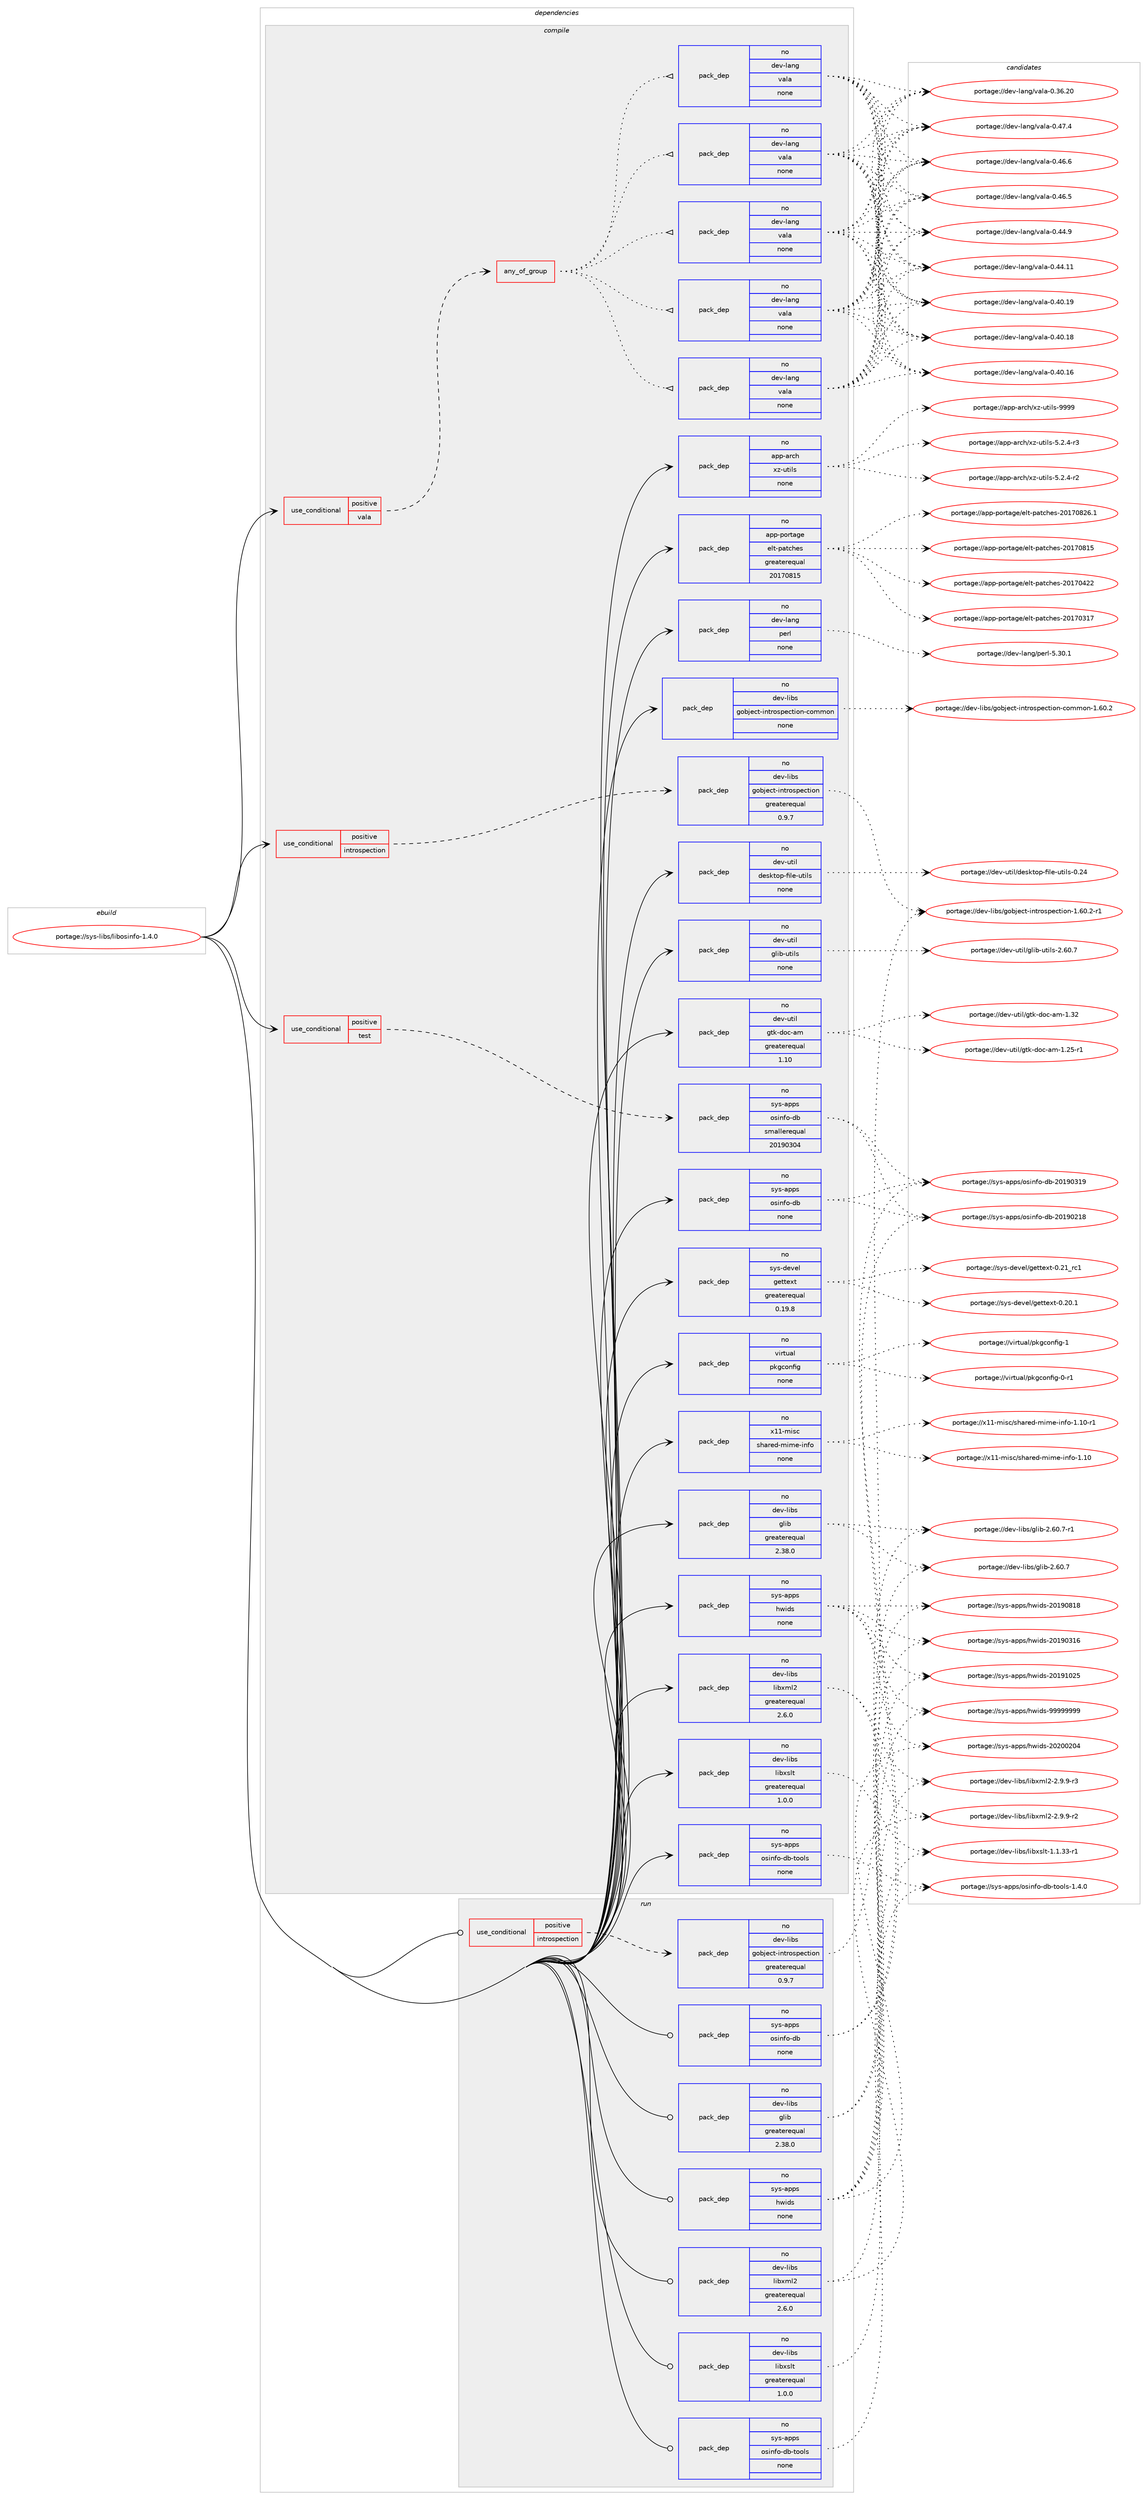 digraph prolog {

# *************
# Graph options
# *************

newrank=true;
concentrate=true;
compound=true;
graph [rankdir=LR,fontname=Helvetica,fontsize=10,ranksep=1.5];#, ranksep=2.5, nodesep=0.2];
edge  [arrowhead=vee];
node  [fontname=Helvetica,fontsize=10];

# **********
# The ebuild
# **********

subgraph cluster_leftcol {
color=gray;
rank=same;
label=<<i>ebuild</i>>;
id [label="portage://sys-libs/libosinfo-1.4.0", color=red, width=4, href="../sys-libs/libosinfo-1.4.0.svg"];
}

# ****************
# The dependencies
# ****************

subgraph cluster_midcol {
color=gray;
label=<<i>dependencies</i>>;
subgraph cluster_compile {
fillcolor="#eeeeee";
style=filled;
label=<<i>compile</i>>;
subgraph cond7613 {
dependency40753 [label=<<TABLE BORDER="0" CELLBORDER="1" CELLSPACING="0" CELLPADDING="4"><TR><TD ROWSPAN="3" CELLPADDING="10">use_conditional</TD></TR><TR><TD>positive</TD></TR><TR><TD>introspection</TD></TR></TABLE>>, shape=none, color=red];
subgraph pack32215 {
dependency40754 [label=<<TABLE BORDER="0" CELLBORDER="1" CELLSPACING="0" CELLPADDING="4" WIDTH="220"><TR><TD ROWSPAN="6" CELLPADDING="30">pack_dep</TD></TR><TR><TD WIDTH="110">no</TD></TR><TR><TD>dev-libs</TD></TR><TR><TD>gobject-introspection</TD></TR><TR><TD>greaterequal</TD></TR><TR><TD>0.9.7</TD></TR></TABLE>>, shape=none, color=blue];
}
dependency40753:e -> dependency40754:w [weight=20,style="dashed",arrowhead="vee"];
}
id:e -> dependency40753:w [weight=20,style="solid",arrowhead="vee"];
subgraph cond7614 {
dependency40755 [label=<<TABLE BORDER="0" CELLBORDER="1" CELLSPACING="0" CELLPADDING="4"><TR><TD ROWSPAN="3" CELLPADDING="10">use_conditional</TD></TR><TR><TD>positive</TD></TR><TR><TD>test</TD></TR></TABLE>>, shape=none, color=red];
subgraph pack32216 {
dependency40756 [label=<<TABLE BORDER="0" CELLBORDER="1" CELLSPACING="0" CELLPADDING="4" WIDTH="220"><TR><TD ROWSPAN="6" CELLPADDING="30">pack_dep</TD></TR><TR><TD WIDTH="110">no</TD></TR><TR><TD>sys-apps</TD></TR><TR><TD>osinfo-db</TD></TR><TR><TD>smallerequal</TD></TR><TR><TD>20190304</TD></TR></TABLE>>, shape=none, color=blue];
}
dependency40755:e -> dependency40756:w [weight=20,style="dashed",arrowhead="vee"];
}
id:e -> dependency40755:w [weight=20,style="solid",arrowhead="vee"];
subgraph cond7615 {
dependency40757 [label=<<TABLE BORDER="0" CELLBORDER="1" CELLSPACING="0" CELLPADDING="4"><TR><TD ROWSPAN="3" CELLPADDING="10">use_conditional</TD></TR><TR><TD>positive</TD></TR><TR><TD>vala</TD></TR></TABLE>>, shape=none, color=red];
subgraph any875 {
dependency40758 [label=<<TABLE BORDER="0" CELLBORDER="1" CELLSPACING="0" CELLPADDING="4"><TR><TD CELLPADDING="10">any_of_group</TD></TR></TABLE>>, shape=none, color=red];subgraph pack32217 {
dependency40759 [label=<<TABLE BORDER="0" CELLBORDER="1" CELLSPACING="0" CELLPADDING="4" WIDTH="220"><TR><TD ROWSPAN="6" CELLPADDING="30">pack_dep</TD></TR><TR><TD WIDTH="110">no</TD></TR><TR><TD>dev-lang</TD></TR><TR><TD>vala</TD></TR><TR><TD>none</TD></TR><TR><TD></TD></TR></TABLE>>, shape=none, color=blue];
}
dependency40758:e -> dependency40759:w [weight=20,style="dotted",arrowhead="oinv"];
subgraph pack32218 {
dependency40760 [label=<<TABLE BORDER="0" CELLBORDER="1" CELLSPACING="0" CELLPADDING="4" WIDTH="220"><TR><TD ROWSPAN="6" CELLPADDING="30">pack_dep</TD></TR><TR><TD WIDTH="110">no</TD></TR><TR><TD>dev-lang</TD></TR><TR><TD>vala</TD></TR><TR><TD>none</TD></TR><TR><TD></TD></TR></TABLE>>, shape=none, color=blue];
}
dependency40758:e -> dependency40760:w [weight=20,style="dotted",arrowhead="oinv"];
subgraph pack32219 {
dependency40761 [label=<<TABLE BORDER="0" CELLBORDER="1" CELLSPACING="0" CELLPADDING="4" WIDTH="220"><TR><TD ROWSPAN="6" CELLPADDING="30">pack_dep</TD></TR><TR><TD WIDTH="110">no</TD></TR><TR><TD>dev-lang</TD></TR><TR><TD>vala</TD></TR><TR><TD>none</TD></TR><TR><TD></TD></TR></TABLE>>, shape=none, color=blue];
}
dependency40758:e -> dependency40761:w [weight=20,style="dotted",arrowhead="oinv"];
subgraph pack32220 {
dependency40762 [label=<<TABLE BORDER="0" CELLBORDER="1" CELLSPACING="0" CELLPADDING="4" WIDTH="220"><TR><TD ROWSPAN="6" CELLPADDING="30">pack_dep</TD></TR><TR><TD WIDTH="110">no</TD></TR><TR><TD>dev-lang</TD></TR><TR><TD>vala</TD></TR><TR><TD>none</TD></TR><TR><TD></TD></TR></TABLE>>, shape=none, color=blue];
}
dependency40758:e -> dependency40762:w [weight=20,style="dotted",arrowhead="oinv"];
subgraph pack32221 {
dependency40763 [label=<<TABLE BORDER="0" CELLBORDER="1" CELLSPACING="0" CELLPADDING="4" WIDTH="220"><TR><TD ROWSPAN="6" CELLPADDING="30">pack_dep</TD></TR><TR><TD WIDTH="110">no</TD></TR><TR><TD>dev-lang</TD></TR><TR><TD>vala</TD></TR><TR><TD>none</TD></TR><TR><TD></TD></TR></TABLE>>, shape=none, color=blue];
}
dependency40758:e -> dependency40763:w [weight=20,style="dotted",arrowhead="oinv"];
}
dependency40757:e -> dependency40758:w [weight=20,style="dashed",arrowhead="vee"];
}
id:e -> dependency40757:w [weight=20,style="solid",arrowhead="vee"];
subgraph pack32222 {
dependency40764 [label=<<TABLE BORDER="0" CELLBORDER="1" CELLSPACING="0" CELLPADDING="4" WIDTH="220"><TR><TD ROWSPAN="6" CELLPADDING="30">pack_dep</TD></TR><TR><TD WIDTH="110">no</TD></TR><TR><TD>app-arch</TD></TR><TR><TD>xz-utils</TD></TR><TR><TD>none</TD></TR><TR><TD></TD></TR></TABLE>>, shape=none, color=blue];
}
id:e -> dependency40764:w [weight=20,style="solid",arrowhead="vee"];
subgraph pack32223 {
dependency40765 [label=<<TABLE BORDER="0" CELLBORDER="1" CELLSPACING="0" CELLPADDING="4" WIDTH="220"><TR><TD ROWSPAN="6" CELLPADDING="30">pack_dep</TD></TR><TR><TD WIDTH="110">no</TD></TR><TR><TD>app-portage</TD></TR><TR><TD>elt-patches</TD></TR><TR><TD>greaterequal</TD></TR><TR><TD>20170815</TD></TR></TABLE>>, shape=none, color=blue];
}
id:e -> dependency40765:w [weight=20,style="solid",arrowhead="vee"];
subgraph pack32224 {
dependency40766 [label=<<TABLE BORDER="0" CELLBORDER="1" CELLSPACING="0" CELLPADDING="4" WIDTH="220"><TR><TD ROWSPAN="6" CELLPADDING="30">pack_dep</TD></TR><TR><TD WIDTH="110">no</TD></TR><TR><TD>dev-lang</TD></TR><TR><TD>perl</TD></TR><TR><TD>none</TD></TR><TR><TD></TD></TR></TABLE>>, shape=none, color=blue];
}
id:e -> dependency40766:w [weight=20,style="solid",arrowhead="vee"];
subgraph pack32225 {
dependency40767 [label=<<TABLE BORDER="0" CELLBORDER="1" CELLSPACING="0" CELLPADDING="4" WIDTH="220"><TR><TD ROWSPAN="6" CELLPADDING="30">pack_dep</TD></TR><TR><TD WIDTH="110">no</TD></TR><TR><TD>dev-libs</TD></TR><TR><TD>glib</TD></TR><TR><TD>greaterequal</TD></TR><TR><TD>2.38.0</TD></TR></TABLE>>, shape=none, color=blue];
}
id:e -> dependency40767:w [weight=20,style="solid",arrowhead="vee"];
subgraph pack32226 {
dependency40768 [label=<<TABLE BORDER="0" CELLBORDER="1" CELLSPACING="0" CELLPADDING="4" WIDTH="220"><TR><TD ROWSPAN="6" CELLPADDING="30">pack_dep</TD></TR><TR><TD WIDTH="110">no</TD></TR><TR><TD>dev-libs</TD></TR><TR><TD>gobject-introspection-common</TD></TR><TR><TD>none</TD></TR><TR><TD></TD></TR></TABLE>>, shape=none, color=blue];
}
id:e -> dependency40768:w [weight=20,style="solid",arrowhead="vee"];
subgraph pack32227 {
dependency40769 [label=<<TABLE BORDER="0" CELLBORDER="1" CELLSPACING="0" CELLPADDING="4" WIDTH="220"><TR><TD ROWSPAN="6" CELLPADDING="30">pack_dep</TD></TR><TR><TD WIDTH="110">no</TD></TR><TR><TD>dev-libs</TD></TR><TR><TD>libxml2</TD></TR><TR><TD>greaterequal</TD></TR><TR><TD>2.6.0</TD></TR></TABLE>>, shape=none, color=blue];
}
id:e -> dependency40769:w [weight=20,style="solid",arrowhead="vee"];
subgraph pack32228 {
dependency40770 [label=<<TABLE BORDER="0" CELLBORDER="1" CELLSPACING="0" CELLPADDING="4" WIDTH="220"><TR><TD ROWSPAN="6" CELLPADDING="30">pack_dep</TD></TR><TR><TD WIDTH="110">no</TD></TR><TR><TD>dev-libs</TD></TR><TR><TD>libxslt</TD></TR><TR><TD>greaterequal</TD></TR><TR><TD>1.0.0</TD></TR></TABLE>>, shape=none, color=blue];
}
id:e -> dependency40770:w [weight=20,style="solid",arrowhead="vee"];
subgraph pack32229 {
dependency40771 [label=<<TABLE BORDER="0" CELLBORDER="1" CELLSPACING="0" CELLPADDING="4" WIDTH="220"><TR><TD ROWSPAN="6" CELLPADDING="30">pack_dep</TD></TR><TR><TD WIDTH="110">no</TD></TR><TR><TD>dev-util</TD></TR><TR><TD>desktop-file-utils</TD></TR><TR><TD>none</TD></TR><TR><TD></TD></TR></TABLE>>, shape=none, color=blue];
}
id:e -> dependency40771:w [weight=20,style="solid",arrowhead="vee"];
subgraph pack32230 {
dependency40772 [label=<<TABLE BORDER="0" CELLBORDER="1" CELLSPACING="0" CELLPADDING="4" WIDTH="220"><TR><TD ROWSPAN="6" CELLPADDING="30">pack_dep</TD></TR><TR><TD WIDTH="110">no</TD></TR><TR><TD>dev-util</TD></TR><TR><TD>glib-utils</TD></TR><TR><TD>none</TD></TR><TR><TD></TD></TR></TABLE>>, shape=none, color=blue];
}
id:e -> dependency40772:w [weight=20,style="solid",arrowhead="vee"];
subgraph pack32231 {
dependency40773 [label=<<TABLE BORDER="0" CELLBORDER="1" CELLSPACING="0" CELLPADDING="4" WIDTH="220"><TR><TD ROWSPAN="6" CELLPADDING="30">pack_dep</TD></TR><TR><TD WIDTH="110">no</TD></TR><TR><TD>dev-util</TD></TR><TR><TD>gtk-doc-am</TD></TR><TR><TD>greaterequal</TD></TR><TR><TD>1.10</TD></TR></TABLE>>, shape=none, color=blue];
}
id:e -> dependency40773:w [weight=20,style="solid",arrowhead="vee"];
subgraph pack32232 {
dependency40774 [label=<<TABLE BORDER="0" CELLBORDER="1" CELLSPACING="0" CELLPADDING="4" WIDTH="220"><TR><TD ROWSPAN="6" CELLPADDING="30">pack_dep</TD></TR><TR><TD WIDTH="110">no</TD></TR><TR><TD>sys-apps</TD></TR><TR><TD>hwids</TD></TR><TR><TD>none</TD></TR><TR><TD></TD></TR></TABLE>>, shape=none, color=blue];
}
id:e -> dependency40774:w [weight=20,style="solid",arrowhead="vee"];
subgraph pack32233 {
dependency40775 [label=<<TABLE BORDER="0" CELLBORDER="1" CELLSPACING="0" CELLPADDING="4" WIDTH="220"><TR><TD ROWSPAN="6" CELLPADDING="30">pack_dep</TD></TR><TR><TD WIDTH="110">no</TD></TR><TR><TD>sys-apps</TD></TR><TR><TD>osinfo-db</TD></TR><TR><TD>none</TD></TR><TR><TD></TD></TR></TABLE>>, shape=none, color=blue];
}
id:e -> dependency40775:w [weight=20,style="solid",arrowhead="vee"];
subgraph pack32234 {
dependency40776 [label=<<TABLE BORDER="0" CELLBORDER="1" CELLSPACING="0" CELLPADDING="4" WIDTH="220"><TR><TD ROWSPAN="6" CELLPADDING="30">pack_dep</TD></TR><TR><TD WIDTH="110">no</TD></TR><TR><TD>sys-apps</TD></TR><TR><TD>osinfo-db-tools</TD></TR><TR><TD>none</TD></TR><TR><TD></TD></TR></TABLE>>, shape=none, color=blue];
}
id:e -> dependency40776:w [weight=20,style="solid",arrowhead="vee"];
subgraph pack32235 {
dependency40777 [label=<<TABLE BORDER="0" CELLBORDER="1" CELLSPACING="0" CELLPADDING="4" WIDTH="220"><TR><TD ROWSPAN="6" CELLPADDING="30">pack_dep</TD></TR><TR><TD WIDTH="110">no</TD></TR><TR><TD>sys-devel</TD></TR><TR><TD>gettext</TD></TR><TR><TD>greaterequal</TD></TR><TR><TD>0.19.8</TD></TR></TABLE>>, shape=none, color=blue];
}
id:e -> dependency40777:w [weight=20,style="solid",arrowhead="vee"];
subgraph pack32236 {
dependency40778 [label=<<TABLE BORDER="0" CELLBORDER="1" CELLSPACING="0" CELLPADDING="4" WIDTH="220"><TR><TD ROWSPAN="6" CELLPADDING="30">pack_dep</TD></TR><TR><TD WIDTH="110">no</TD></TR><TR><TD>virtual</TD></TR><TR><TD>pkgconfig</TD></TR><TR><TD>none</TD></TR><TR><TD></TD></TR></TABLE>>, shape=none, color=blue];
}
id:e -> dependency40778:w [weight=20,style="solid",arrowhead="vee"];
subgraph pack32237 {
dependency40779 [label=<<TABLE BORDER="0" CELLBORDER="1" CELLSPACING="0" CELLPADDING="4" WIDTH="220"><TR><TD ROWSPAN="6" CELLPADDING="30">pack_dep</TD></TR><TR><TD WIDTH="110">no</TD></TR><TR><TD>x11-misc</TD></TR><TR><TD>shared-mime-info</TD></TR><TR><TD>none</TD></TR><TR><TD></TD></TR></TABLE>>, shape=none, color=blue];
}
id:e -> dependency40779:w [weight=20,style="solid",arrowhead="vee"];
}
subgraph cluster_compileandrun {
fillcolor="#eeeeee";
style=filled;
label=<<i>compile and run</i>>;
}
subgraph cluster_run {
fillcolor="#eeeeee";
style=filled;
label=<<i>run</i>>;
subgraph cond7616 {
dependency40780 [label=<<TABLE BORDER="0" CELLBORDER="1" CELLSPACING="0" CELLPADDING="4"><TR><TD ROWSPAN="3" CELLPADDING="10">use_conditional</TD></TR><TR><TD>positive</TD></TR><TR><TD>introspection</TD></TR></TABLE>>, shape=none, color=red];
subgraph pack32238 {
dependency40781 [label=<<TABLE BORDER="0" CELLBORDER="1" CELLSPACING="0" CELLPADDING="4" WIDTH="220"><TR><TD ROWSPAN="6" CELLPADDING="30">pack_dep</TD></TR><TR><TD WIDTH="110">no</TD></TR><TR><TD>dev-libs</TD></TR><TR><TD>gobject-introspection</TD></TR><TR><TD>greaterequal</TD></TR><TR><TD>0.9.7</TD></TR></TABLE>>, shape=none, color=blue];
}
dependency40780:e -> dependency40781:w [weight=20,style="dashed",arrowhead="vee"];
}
id:e -> dependency40780:w [weight=20,style="solid",arrowhead="odot"];
subgraph pack32239 {
dependency40782 [label=<<TABLE BORDER="0" CELLBORDER="1" CELLSPACING="0" CELLPADDING="4" WIDTH="220"><TR><TD ROWSPAN="6" CELLPADDING="30">pack_dep</TD></TR><TR><TD WIDTH="110">no</TD></TR><TR><TD>dev-libs</TD></TR><TR><TD>glib</TD></TR><TR><TD>greaterequal</TD></TR><TR><TD>2.38.0</TD></TR></TABLE>>, shape=none, color=blue];
}
id:e -> dependency40782:w [weight=20,style="solid",arrowhead="odot"];
subgraph pack32240 {
dependency40783 [label=<<TABLE BORDER="0" CELLBORDER="1" CELLSPACING="0" CELLPADDING="4" WIDTH="220"><TR><TD ROWSPAN="6" CELLPADDING="30">pack_dep</TD></TR><TR><TD WIDTH="110">no</TD></TR><TR><TD>dev-libs</TD></TR><TR><TD>libxml2</TD></TR><TR><TD>greaterequal</TD></TR><TR><TD>2.6.0</TD></TR></TABLE>>, shape=none, color=blue];
}
id:e -> dependency40783:w [weight=20,style="solid",arrowhead="odot"];
subgraph pack32241 {
dependency40784 [label=<<TABLE BORDER="0" CELLBORDER="1" CELLSPACING="0" CELLPADDING="4" WIDTH="220"><TR><TD ROWSPAN="6" CELLPADDING="30">pack_dep</TD></TR><TR><TD WIDTH="110">no</TD></TR><TR><TD>dev-libs</TD></TR><TR><TD>libxslt</TD></TR><TR><TD>greaterequal</TD></TR><TR><TD>1.0.0</TD></TR></TABLE>>, shape=none, color=blue];
}
id:e -> dependency40784:w [weight=20,style="solid",arrowhead="odot"];
subgraph pack32242 {
dependency40785 [label=<<TABLE BORDER="0" CELLBORDER="1" CELLSPACING="0" CELLPADDING="4" WIDTH="220"><TR><TD ROWSPAN="6" CELLPADDING="30">pack_dep</TD></TR><TR><TD WIDTH="110">no</TD></TR><TR><TD>sys-apps</TD></TR><TR><TD>hwids</TD></TR><TR><TD>none</TD></TR><TR><TD></TD></TR></TABLE>>, shape=none, color=blue];
}
id:e -> dependency40785:w [weight=20,style="solid",arrowhead="odot"];
subgraph pack32243 {
dependency40786 [label=<<TABLE BORDER="0" CELLBORDER="1" CELLSPACING="0" CELLPADDING="4" WIDTH="220"><TR><TD ROWSPAN="6" CELLPADDING="30">pack_dep</TD></TR><TR><TD WIDTH="110">no</TD></TR><TR><TD>sys-apps</TD></TR><TR><TD>osinfo-db</TD></TR><TR><TD>none</TD></TR><TR><TD></TD></TR></TABLE>>, shape=none, color=blue];
}
id:e -> dependency40786:w [weight=20,style="solid",arrowhead="odot"];
subgraph pack32244 {
dependency40787 [label=<<TABLE BORDER="0" CELLBORDER="1" CELLSPACING="0" CELLPADDING="4" WIDTH="220"><TR><TD ROWSPAN="6" CELLPADDING="30">pack_dep</TD></TR><TR><TD WIDTH="110">no</TD></TR><TR><TD>sys-apps</TD></TR><TR><TD>osinfo-db-tools</TD></TR><TR><TD>none</TD></TR><TR><TD></TD></TR></TABLE>>, shape=none, color=blue];
}
id:e -> dependency40787:w [weight=20,style="solid",arrowhead="odot"];
}
}

# **************
# The candidates
# **************

subgraph cluster_choices {
rank=same;
color=gray;
label=<<i>candidates</i>>;

subgraph choice32215 {
color=black;
nodesep=1;
choice10010111845108105981154710311198106101991164510511011611411111511210199116105111110454946544846504511449 [label="portage://dev-libs/gobject-introspection-1.60.2-r1", color=red, width=4,href="../dev-libs/gobject-introspection-1.60.2-r1.svg"];
dependency40754:e -> choice10010111845108105981154710311198106101991164510511011611411111511210199116105111110454946544846504511449:w [style=dotted,weight="100"];
}
subgraph choice32216 {
color=black;
nodesep=1;
choice1151211154597112112115471111151051101021114510098455048495748514957 [label="portage://sys-apps/osinfo-db-20190319", color=red, width=4,href="../sys-apps/osinfo-db-20190319.svg"];
choice1151211154597112112115471111151051101021114510098455048495748504956 [label="portage://sys-apps/osinfo-db-20190218", color=red, width=4,href="../sys-apps/osinfo-db-20190218.svg"];
dependency40756:e -> choice1151211154597112112115471111151051101021114510098455048495748514957:w [style=dotted,weight="100"];
dependency40756:e -> choice1151211154597112112115471111151051101021114510098455048495748504956:w [style=dotted,weight="100"];
}
subgraph choice32217 {
color=black;
nodesep=1;
choice100101118451089711010347118971089745484652554652 [label="portage://dev-lang/vala-0.47.4", color=red, width=4,href="../dev-lang/vala-0.47.4.svg"];
choice100101118451089711010347118971089745484652544654 [label="portage://dev-lang/vala-0.46.6", color=red, width=4,href="../dev-lang/vala-0.46.6.svg"];
choice100101118451089711010347118971089745484652544653 [label="portage://dev-lang/vala-0.46.5", color=red, width=4,href="../dev-lang/vala-0.46.5.svg"];
choice100101118451089711010347118971089745484652524657 [label="portage://dev-lang/vala-0.44.9", color=red, width=4,href="../dev-lang/vala-0.44.9.svg"];
choice10010111845108971101034711897108974548465252464949 [label="portage://dev-lang/vala-0.44.11", color=red, width=4,href="../dev-lang/vala-0.44.11.svg"];
choice10010111845108971101034711897108974548465248464957 [label="portage://dev-lang/vala-0.40.19", color=red, width=4,href="../dev-lang/vala-0.40.19.svg"];
choice10010111845108971101034711897108974548465248464956 [label="portage://dev-lang/vala-0.40.18", color=red, width=4,href="../dev-lang/vala-0.40.18.svg"];
choice10010111845108971101034711897108974548465248464954 [label="portage://dev-lang/vala-0.40.16", color=red, width=4,href="../dev-lang/vala-0.40.16.svg"];
choice10010111845108971101034711897108974548465154465048 [label="portage://dev-lang/vala-0.36.20", color=red, width=4,href="../dev-lang/vala-0.36.20.svg"];
dependency40759:e -> choice100101118451089711010347118971089745484652554652:w [style=dotted,weight="100"];
dependency40759:e -> choice100101118451089711010347118971089745484652544654:w [style=dotted,weight="100"];
dependency40759:e -> choice100101118451089711010347118971089745484652544653:w [style=dotted,weight="100"];
dependency40759:e -> choice100101118451089711010347118971089745484652524657:w [style=dotted,weight="100"];
dependency40759:e -> choice10010111845108971101034711897108974548465252464949:w [style=dotted,weight="100"];
dependency40759:e -> choice10010111845108971101034711897108974548465248464957:w [style=dotted,weight="100"];
dependency40759:e -> choice10010111845108971101034711897108974548465248464956:w [style=dotted,weight="100"];
dependency40759:e -> choice10010111845108971101034711897108974548465248464954:w [style=dotted,weight="100"];
dependency40759:e -> choice10010111845108971101034711897108974548465154465048:w [style=dotted,weight="100"];
}
subgraph choice32218 {
color=black;
nodesep=1;
choice100101118451089711010347118971089745484652554652 [label="portage://dev-lang/vala-0.47.4", color=red, width=4,href="../dev-lang/vala-0.47.4.svg"];
choice100101118451089711010347118971089745484652544654 [label="portage://dev-lang/vala-0.46.6", color=red, width=4,href="../dev-lang/vala-0.46.6.svg"];
choice100101118451089711010347118971089745484652544653 [label="portage://dev-lang/vala-0.46.5", color=red, width=4,href="../dev-lang/vala-0.46.5.svg"];
choice100101118451089711010347118971089745484652524657 [label="portage://dev-lang/vala-0.44.9", color=red, width=4,href="../dev-lang/vala-0.44.9.svg"];
choice10010111845108971101034711897108974548465252464949 [label="portage://dev-lang/vala-0.44.11", color=red, width=4,href="../dev-lang/vala-0.44.11.svg"];
choice10010111845108971101034711897108974548465248464957 [label="portage://dev-lang/vala-0.40.19", color=red, width=4,href="../dev-lang/vala-0.40.19.svg"];
choice10010111845108971101034711897108974548465248464956 [label="portage://dev-lang/vala-0.40.18", color=red, width=4,href="../dev-lang/vala-0.40.18.svg"];
choice10010111845108971101034711897108974548465248464954 [label="portage://dev-lang/vala-0.40.16", color=red, width=4,href="../dev-lang/vala-0.40.16.svg"];
choice10010111845108971101034711897108974548465154465048 [label="portage://dev-lang/vala-0.36.20", color=red, width=4,href="../dev-lang/vala-0.36.20.svg"];
dependency40760:e -> choice100101118451089711010347118971089745484652554652:w [style=dotted,weight="100"];
dependency40760:e -> choice100101118451089711010347118971089745484652544654:w [style=dotted,weight="100"];
dependency40760:e -> choice100101118451089711010347118971089745484652544653:w [style=dotted,weight="100"];
dependency40760:e -> choice100101118451089711010347118971089745484652524657:w [style=dotted,weight="100"];
dependency40760:e -> choice10010111845108971101034711897108974548465252464949:w [style=dotted,weight="100"];
dependency40760:e -> choice10010111845108971101034711897108974548465248464957:w [style=dotted,weight="100"];
dependency40760:e -> choice10010111845108971101034711897108974548465248464956:w [style=dotted,weight="100"];
dependency40760:e -> choice10010111845108971101034711897108974548465248464954:w [style=dotted,weight="100"];
dependency40760:e -> choice10010111845108971101034711897108974548465154465048:w [style=dotted,weight="100"];
}
subgraph choice32219 {
color=black;
nodesep=1;
choice100101118451089711010347118971089745484652554652 [label="portage://dev-lang/vala-0.47.4", color=red, width=4,href="../dev-lang/vala-0.47.4.svg"];
choice100101118451089711010347118971089745484652544654 [label="portage://dev-lang/vala-0.46.6", color=red, width=4,href="../dev-lang/vala-0.46.6.svg"];
choice100101118451089711010347118971089745484652544653 [label="portage://dev-lang/vala-0.46.5", color=red, width=4,href="../dev-lang/vala-0.46.5.svg"];
choice100101118451089711010347118971089745484652524657 [label="portage://dev-lang/vala-0.44.9", color=red, width=4,href="../dev-lang/vala-0.44.9.svg"];
choice10010111845108971101034711897108974548465252464949 [label="portage://dev-lang/vala-0.44.11", color=red, width=4,href="../dev-lang/vala-0.44.11.svg"];
choice10010111845108971101034711897108974548465248464957 [label="portage://dev-lang/vala-0.40.19", color=red, width=4,href="../dev-lang/vala-0.40.19.svg"];
choice10010111845108971101034711897108974548465248464956 [label="portage://dev-lang/vala-0.40.18", color=red, width=4,href="../dev-lang/vala-0.40.18.svg"];
choice10010111845108971101034711897108974548465248464954 [label="portage://dev-lang/vala-0.40.16", color=red, width=4,href="../dev-lang/vala-0.40.16.svg"];
choice10010111845108971101034711897108974548465154465048 [label="portage://dev-lang/vala-0.36.20", color=red, width=4,href="../dev-lang/vala-0.36.20.svg"];
dependency40761:e -> choice100101118451089711010347118971089745484652554652:w [style=dotted,weight="100"];
dependency40761:e -> choice100101118451089711010347118971089745484652544654:w [style=dotted,weight="100"];
dependency40761:e -> choice100101118451089711010347118971089745484652544653:w [style=dotted,weight="100"];
dependency40761:e -> choice100101118451089711010347118971089745484652524657:w [style=dotted,weight="100"];
dependency40761:e -> choice10010111845108971101034711897108974548465252464949:w [style=dotted,weight="100"];
dependency40761:e -> choice10010111845108971101034711897108974548465248464957:w [style=dotted,weight="100"];
dependency40761:e -> choice10010111845108971101034711897108974548465248464956:w [style=dotted,weight="100"];
dependency40761:e -> choice10010111845108971101034711897108974548465248464954:w [style=dotted,weight="100"];
dependency40761:e -> choice10010111845108971101034711897108974548465154465048:w [style=dotted,weight="100"];
}
subgraph choice32220 {
color=black;
nodesep=1;
choice100101118451089711010347118971089745484652554652 [label="portage://dev-lang/vala-0.47.4", color=red, width=4,href="../dev-lang/vala-0.47.4.svg"];
choice100101118451089711010347118971089745484652544654 [label="portage://dev-lang/vala-0.46.6", color=red, width=4,href="../dev-lang/vala-0.46.6.svg"];
choice100101118451089711010347118971089745484652544653 [label="portage://dev-lang/vala-0.46.5", color=red, width=4,href="../dev-lang/vala-0.46.5.svg"];
choice100101118451089711010347118971089745484652524657 [label="portage://dev-lang/vala-0.44.9", color=red, width=4,href="../dev-lang/vala-0.44.9.svg"];
choice10010111845108971101034711897108974548465252464949 [label="portage://dev-lang/vala-0.44.11", color=red, width=4,href="../dev-lang/vala-0.44.11.svg"];
choice10010111845108971101034711897108974548465248464957 [label="portage://dev-lang/vala-0.40.19", color=red, width=4,href="../dev-lang/vala-0.40.19.svg"];
choice10010111845108971101034711897108974548465248464956 [label="portage://dev-lang/vala-0.40.18", color=red, width=4,href="../dev-lang/vala-0.40.18.svg"];
choice10010111845108971101034711897108974548465248464954 [label="portage://dev-lang/vala-0.40.16", color=red, width=4,href="../dev-lang/vala-0.40.16.svg"];
choice10010111845108971101034711897108974548465154465048 [label="portage://dev-lang/vala-0.36.20", color=red, width=4,href="../dev-lang/vala-0.36.20.svg"];
dependency40762:e -> choice100101118451089711010347118971089745484652554652:w [style=dotted,weight="100"];
dependency40762:e -> choice100101118451089711010347118971089745484652544654:w [style=dotted,weight="100"];
dependency40762:e -> choice100101118451089711010347118971089745484652544653:w [style=dotted,weight="100"];
dependency40762:e -> choice100101118451089711010347118971089745484652524657:w [style=dotted,weight="100"];
dependency40762:e -> choice10010111845108971101034711897108974548465252464949:w [style=dotted,weight="100"];
dependency40762:e -> choice10010111845108971101034711897108974548465248464957:w [style=dotted,weight="100"];
dependency40762:e -> choice10010111845108971101034711897108974548465248464956:w [style=dotted,weight="100"];
dependency40762:e -> choice10010111845108971101034711897108974548465248464954:w [style=dotted,weight="100"];
dependency40762:e -> choice10010111845108971101034711897108974548465154465048:w [style=dotted,weight="100"];
}
subgraph choice32221 {
color=black;
nodesep=1;
choice100101118451089711010347118971089745484652554652 [label="portage://dev-lang/vala-0.47.4", color=red, width=4,href="../dev-lang/vala-0.47.4.svg"];
choice100101118451089711010347118971089745484652544654 [label="portage://dev-lang/vala-0.46.6", color=red, width=4,href="../dev-lang/vala-0.46.6.svg"];
choice100101118451089711010347118971089745484652544653 [label="portage://dev-lang/vala-0.46.5", color=red, width=4,href="../dev-lang/vala-0.46.5.svg"];
choice100101118451089711010347118971089745484652524657 [label="portage://dev-lang/vala-0.44.9", color=red, width=4,href="../dev-lang/vala-0.44.9.svg"];
choice10010111845108971101034711897108974548465252464949 [label="portage://dev-lang/vala-0.44.11", color=red, width=4,href="../dev-lang/vala-0.44.11.svg"];
choice10010111845108971101034711897108974548465248464957 [label="portage://dev-lang/vala-0.40.19", color=red, width=4,href="../dev-lang/vala-0.40.19.svg"];
choice10010111845108971101034711897108974548465248464956 [label="portage://dev-lang/vala-0.40.18", color=red, width=4,href="../dev-lang/vala-0.40.18.svg"];
choice10010111845108971101034711897108974548465248464954 [label="portage://dev-lang/vala-0.40.16", color=red, width=4,href="../dev-lang/vala-0.40.16.svg"];
choice10010111845108971101034711897108974548465154465048 [label="portage://dev-lang/vala-0.36.20", color=red, width=4,href="../dev-lang/vala-0.36.20.svg"];
dependency40763:e -> choice100101118451089711010347118971089745484652554652:w [style=dotted,weight="100"];
dependency40763:e -> choice100101118451089711010347118971089745484652544654:w [style=dotted,weight="100"];
dependency40763:e -> choice100101118451089711010347118971089745484652544653:w [style=dotted,weight="100"];
dependency40763:e -> choice100101118451089711010347118971089745484652524657:w [style=dotted,weight="100"];
dependency40763:e -> choice10010111845108971101034711897108974548465252464949:w [style=dotted,weight="100"];
dependency40763:e -> choice10010111845108971101034711897108974548465248464957:w [style=dotted,weight="100"];
dependency40763:e -> choice10010111845108971101034711897108974548465248464956:w [style=dotted,weight="100"];
dependency40763:e -> choice10010111845108971101034711897108974548465248464954:w [style=dotted,weight="100"];
dependency40763:e -> choice10010111845108971101034711897108974548465154465048:w [style=dotted,weight="100"];
}
subgraph choice32222 {
color=black;
nodesep=1;
choice9711211245971149910447120122451171161051081154557575757 [label="portage://app-arch/xz-utils-9999", color=red, width=4,href="../app-arch/xz-utils-9999.svg"];
choice9711211245971149910447120122451171161051081154553465046524511451 [label="portage://app-arch/xz-utils-5.2.4-r3", color=red, width=4,href="../app-arch/xz-utils-5.2.4-r3.svg"];
choice9711211245971149910447120122451171161051081154553465046524511450 [label="portage://app-arch/xz-utils-5.2.4-r2", color=red, width=4,href="../app-arch/xz-utils-5.2.4-r2.svg"];
dependency40764:e -> choice9711211245971149910447120122451171161051081154557575757:w [style=dotted,weight="100"];
dependency40764:e -> choice9711211245971149910447120122451171161051081154553465046524511451:w [style=dotted,weight="100"];
dependency40764:e -> choice9711211245971149910447120122451171161051081154553465046524511450:w [style=dotted,weight="100"];
}
subgraph choice32223 {
color=black;
nodesep=1;
choice971121124511211111411697103101471011081164511297116991041011154550484955485650544649 [label="portage://app-portage/elt-patches-20170826.1", color=red, width=4,href="../app-portage/elt-patches-20170826.1.svg"];
choice97112112451121111141169710310147101108116451129711699104101115455048495548564953 [label="portage://app-portage/elt-patches-20170815", color=red, width=4,href="../app-portage/elt-patches-20170815.svg"];
choice97112112451121111141169710310147101108116451129711699104101115455048495548525050 [label="portage://app-portage/elt-patches-20170422", color=red, width=4,href="../app-portage/elt-patches-20170422.svg"];
choice97112112451121111141169710310147101108116451129711699104101115455048495548514955 [label="portage://app-portage/elt-patches-20170317", color=red, width=4,href="../app-portage/elt-patches-20170317.svg"];
dependency40765:e -> choice971121124511211111411697103101471011081164511297116991041011154550484955485650544649:w [style=dotted,weight="100"];
dependency40765:e -> choice97112112451121111141169710310147101108116451129711699104101115455048495548564953:w [style=dotted,weight="100"];
dependency40765:e -> choice97112112451121111141169710310147101108116451129711699104101115455048495548525050:w [style=dotted,weight="100"];
dependency40765:e -> choice97112112451121111141169710310147101108116451129711699104101115455048495548514955:w [style=dotted,weight="100"];
}
subgraph choice32224 {
color=black;
nodesep=1;
choice10010111845108971101034711210111410845534651484649 [label="portage://dev-lang/perl-5.30.1", color=red, width=4,href="../dev-lang/perl-5.30.1.svg"];
dependency40766:e -> choice10010111845108971101034711210111410845534651484649:w [style=dotted,weight="100"];
}
subgraph choice32225 {
color=black;
nodesep=1;
choice10010111845108105981154710310810598455046544846554511449 [label="portage://dev-libs/glib-2.60.7-r1", color=red, width=4,href="../dev-libs/glib-2.60.7-r1.svg"];
choice1001011184510810598115471031081059845504654484655 [label="portage://dev-libs/glib-2.60.7", color=red, width=4,href="../dev-libs/glib-2.60.7.svg"];
dependency40767:e -> choice10010111845108105981154710310810598455046544846554511449:w [style=dotted,weight="100"];
dependency40767:e -> choice1001011184510810598115471031081059845504654484655:w [style=dotted,weight="100"];
}
subgraph choice32226 {
color=black;
nodesep=1;
choice10010111845108105981154710311198106101991164510511011611411111511210199116105111110459911110910911111045494654484650 [label="portage://dev-libs/gobject-introspection-common-1.60.2", color=red, width=4,href="../dev-libs/gobject-introspection-common-1.60.2.svg"];
dependency40768:e -> choice10010111845108105981154710311198106101991164510511011611411111511210199116105111110459911110910911111045494654484650:w [style=dotted,weight="100"];
}
subgraph choice32227 {
color=black;
nodesep=1;
choice10010111845108105981154710810598120109108504550465746574511451 [label="portage://dev-libs/libxml2-2.9.9-r3", color=red, width=4,href="../dev-libs/libxml2-2.9.9-r3.svg"];
choice10010111845108105981154710810598120109108504550465746574511450 [label="portage://dev-libs/libxml2-2.9.9-r2", color=red, width=4,href="../dev-libs/libxml2-2.9.9-r2.svg"];
dependency40769:e -> choice10010111845108105981154710810598120109108504550465746574511451:w [style=dotted,weight="100"];
dependency40769:e -> choice10010111845108105981154710810598120109108504550465746574511450:w [style=dotted,weight="100"];
}
subgraph choice32228 {
color=black;
nodesep=1;
choice10010111845108105981154710810598120115108116454946494651514511449 [label="portage://dev-libs/libxslt-1.1.33-r1", color=red, width=4,href="../dev-libs/libxslt-1.1.33-r1.svg"];
dependency40770:e -> choice10010111845108105981154710810598120115108116454946494651514511449:w [style=dotted,weight="100"];
}
subgraph choice32229 {
color=black;
nodesep=1;
choice100101118451171161051084710010111510711611111245102105108101451171161051081154548465052 [label="portage://dev-util/desktop-file-utils-0.24", color=red, width=4,href="../dev-util/desktop-file-utils-0.24.svg"];
dependency40771:e -> choice100101118451171161051084710010111510711611111245102105108101451171161051081154548465052:w [style=dotted,weight="100"];
}
subgraph choice32230 {
color=black;
nodesep=1;
choice1001011184511711610510847103108105984511711610510811545504654484655 [label="portage://dev-util/glib-utils-2.60.7", color=red, width=4,href="../dev-util/glib-utils-2.60.7.svg"];
dependency40772:e -> choice1001011184511711610510847103108105984511711610510811545504654484655:w [style=dotted,weight="100"];
}
subgraph choice32231 {
color=black;
nodesep=1;
choice1001011184511711610510847103116107451001119945971094549465150 [label="portage://dev-util/gtk-doc-am-1.32", color=red, width=4,href="../dev-util/gtk-doc-am-1.32.svg"];
choice10010111845117116105108471031161074510011199459710945494650534511449 [label="portage://dev-util/gtk-doc-am-1.25-r1", color=red, width=4,href="../dev-util/gtk-doc-am-1.25-r1.svg"];
dependency40773:e -> choice1001011184511711610510847103116107451001119945971094549465150:w [style=dotted,weight="100"];
dependency40773:e -> choice10010111845117116105108471031161074510011199459710945494650534511449:w [style=dotted,weight="100"];
}
subgraph choice32232 {
color=black;
nodesep=1;
choice115121115459711211211547104119105100115455757575757575757 [label="portage://sys-apps/hwids-99999999", color=red, width=4,href="../sys-apps/hwids-99999999.svg"];
choice115121115459711211211547104119105100115455048504848504852 [label="portage://sys-apps/hwids-20200204", color=red, width=4,href="../sys-apps/hwids-20200204.svg"];
choice115121115459711211211547104119105100115455048495749485053 [label="portage://sys-apps/hwids-20191025", color=red, width=4,href="../sys-apps/hwids-20191025.svg"];
choice115121115459711211211547104119105100115455048495748564956 [label="portage://sys-apps/hwids-20190818", color=red, width=4,href="../sys-apps/hwids-20190818.svg"];
choice115121115459711211211547104119105100115455048495748514954 [label="portage://sys-apps/hwids-20190316", color=red, width=4,href="../sys-apps/hwids-20190316.svg"];
dependency40774:e -> choice115121115459711211211547104119105100115455757575757575757:w [style=dotted,weight="100"];
dependency40774:e -> choice115121115459711211211547104119105100115455048504848504852:w [style=dotted,weight="100"];
dependency40774:e -> choice115121115459711211211547104119105100115455048495749485053:w [style=dotted,weight="100"];
dependency40774:e -> choice115121115459711211211547104119105100115455048495748564956:w [style=dotted,weight="100"];
dependency40774:e -> choice115121115459711211211547104119105100115455048495748514954:w [style=dotted,weight="100"];
}
subgraph choice32233 {
color=black;
nodesep=1;
choice1151211154597112112115471111151051101021114510098455048495748514957 [label="portage://sys-apps/osinfo-db-20190319", color=red, width=4,href="../sys-apps/osinfo-db-20190319.svg"];
choice1151211154597112112115471111151051101021114510098455048495748504956 [label="portage://sys-apps/osinfo-db-20190218", color=red, width=4,href="../sys-apps/osinfo-db-20190218.svg"];
dependency40775:e -> choice1151211154597112112115471111151051101021114510098455048495748514957:w [style=dotted,weight="100"];
dependency40775:e -> choice1151211154597112112115471111151051101021114510098455048495748504956:w [style=dotted,weight="100"];
}
subgraph choice32234 {
color=black;
nodesep=1;
choice115121115459711211211547111115105110102111451009845116111111108115454946524648 [label="portage://sys-apps/osinfo-db-tools-1.4.0", color=red, width=4,href="../sys-apps/osinfo-db-tools-1.4.0.svg"];
dependency40776:e -> choice115121115459711211211547111115105110102111451009845116111111108115454946524648:w [style=dotted,weight="100"];
}
subgraph choice32235 {
color=black;
nodesep=1;
choice11512111545100101118101108471031011161161011201164548465049951149949 [label="portage://sys-devel/gettext-0.21_rc1", color=red, width=4,href="../sys-devel/gettext-0.21_rc1.svg"];
choice115121115451001011181011084710310111611610112011645484650484649 [label="portage://sys-devel/gettext-0.20.1", color=red, width=4,href="../sys-devel/gettext-0.20.1.svg"];
dependency40777:e -> choice11512111545100101118101108471031011161161011201164548465049951149949:w [style=dotted,weight="100"];
dependency40777:e -> choice115121115451001011181011084710310111611610112011645484650484649:w [style=dotted,weight="100"];
}
subgraph choice32236 {
color=black;
nodesep=1;
choice1181051141161179710847112107103991111101021051034549 [label="portage://virtual/pkgconfig-1", color=red, width=4,href="../virtual/pkgconfig-1.svg"];
choice11810511411611797108471121071039911111010210510345484511449 [label="portage://virtual/pkgconfig-0-r1", color=red, width=4,href="../virtual/pkgconfig-0-r1.svg"];
dependency40778:e -> choice1181051141161179710847112107103991111101021051034549:w [style=dotted,weight="100"];
dependency40778:e -> choice11810511411611797108471121071039911111010210510345484511449:w [style=dotted,weight="100"];
}
subgraph choice32237 {
color=black;
nodesep=1;
choice120494945109105115994711510497114101100451091051091014510511010211145494649484511449 [label="portage://x11-misc/shared-mime-info-1.10-r1", color=red, width=4,href="../x11-misc/shared-mime-info-1.10-r1.svg"];
choice12049494510910511599471151049711410110045109105109101451051101021114549464948 [label="portage://x11-misc/shared-mime-info-1.10", color=red, width=4,href="../x11-misc/shared-mime-info-1.10.svg"];
dependency40779:e -> choice120494945109105115994711510497114101100451091051091014510511010211145494649484511449:w [style=dotted,weight="100"];
dependency40779:e -> choice12049494510910511599471151049711410110045109105109101451051101021114549464948:w [style=dotted,weight="100"];
}
subgraph choice32238 {
color=black;
nodesep=1;
choice10010111845108105981154710311198106101991164510511011611411111511210199116105111110454946544846504511449 [label="portage://dev-libs/gobject-introspection-1.60.2-r1", color=red, width=4,href="../dev-libs/gobject-introspection-1.60.2-r1.svg"];
dependency40781:e -> choice10010111845108105981154710311198106101991164510511011611411111511210199116105111110454946544846504511449:w [style=dotted,weight="100"];
}
subgraph choice32239 {
color=black;
nodesep=1;
choice10010111845108105981154710310810598455046544846554511449 [label="portage://dev-libs/glib-2.60.7-r1", color=red, width=4,href="../dev-libs/glib-2.60.7-r1.svg"];
choice1001011184510810598115471031081059845504654484655 [label="portage://dev-libs/glib-2.60.7", color=red, width=4,href="../dev-libs/glib-2.60.7.svg"];
dependency40782:e -> choice10010111845108105981154710310810598455046544846554511449:w [style=dotted,weight="100"];
dependency40782:e -> choice1001011184510810598115471031081059845504654484655:w [style=dotted,weight="100"];
}
subgraph choice32240 {
color=black;
nodesep=1;
choice10010111845108105981154710810598120109108504550465746574511451 [label="portage://dev-libs/libxml2-2.9.9-r3", color=red, width=4,href="../dev-libs/libxml2-2.9.9-r3.svg"];
choice10010111845108105981154710810598120109108504550465746574511450 [label="portage://dev-libs/libxml2-2.9.9-r2", color=red, width=4,href="../dev-libs/libxml2-2.9.9-r2.svg"];
dependency40783:e -> choice10010111845108105981154710810598120109108504550465746574511451:w [style=dotted,weight="100"];
dependency40783:e -> choice10010111845108105981154710810598120109108504550465746574511450:w [style=dotted,weight="100"];
}
subgraph choice32241 {
color=black;
nodesep=1;
choice10010111845108105981154710810598120115108116454946494651514511449 [label="portage://dev-libs/libxslt-1.1.33-r1", color=red, width=4,href="../dev-libs/libxslt-1.1.33-r1.svg"];
dependency40784:e -> choice10010111845108105981154710810598120115108116454946494651514511449:w [style=dotted,weight="100"];
}
subgraph choice32242 {
color=black;
nodesep=1;
choice115121115459711211211547104119105100115455757575757575757 [label="portage://sys-apps/hwids-99999999", color=red, width=4,href="../sys-apps/hwids-99999999.svg"];
choice115121115459711211211547104119105100115455048504848504852 [label="portage://sys-apps/hwids-20200204", color=red, width=4,href="../sys-apps/hwids-20200204.svg"];
choice115121115459711211211547104119105100115455048495749485053 [label="portage://sys-apps/hwids-20191025", color=red, width=4,href="../sys-apps/hwids-20191025.svg"];
choice115121115459711211211547104119105100115455048495748564956 [label="portage://sys-apps/hwids-20190818", color=red, width=4,href="../sys-apps/hwids-20190818.svg"];
choice115121115459711211211547104119105100115455048495748514954 [label="portage://sys-apps/hwids-20190316", color=red, width=4,href="../sys-apps/hwids-20190316.svg"];
dependency40785:e -> choice115121115459711211211547104119105100115455757575757575757:w [style=dotted,weight="100"];
dependency40785:e -> choice115121115459711211211547104119105100115455048504848504852:w [style=dotted,weight="100"];
dependency40785:e -> choice115121115459711211211547104119105100115455048495749485053:w [style=dotted,weight="100"];
dependency40785:e -> choice115121115459711211211547104119105100115455048495748564956:w [style=dotted,weight="100"];
dependency40785:e -> choice115121115459711211211547104119105100115455048495748514954:w [style=dotted,weight="100"];
}
subgraph choice32243 {
color=black;
nodesep=1;
choice1151211154597112112115471111151051101021114510098455048495748514957 [label="portage://sys-apps/osinfo-db-20190319", color=red, width=4,href="../sys-apps/osinfo-db-20190319.svg"];
choice1151211154597112112115471111151051101021114510098455048495748504956 [label="portage://sys-apps/osinfo-db-20190218", color=red, width=4,href="../sys-apps/osinfo-db-20190218.svg"];
dependency40786:e -> choice1151211154597112112115471111151051101021114510098455048495748514957:w [style=dotted,weight="100"];
dependency40786:e -> choice1151211154597112112115471111151051101021114510098455048495748504956:w [style=dotted,weight="100"];
}
subgraph choice32244 {
color=black;
nodesep=1;
choice115121115459711211211547111115105110102111451009845116111111108115454946524648 [label="portage://sys-apps/osinfo-db-tools-1.4.0", color=red, width=4,href="../sys-apps/osinfo-db-tools-1.4.0.svg"];
dependency40787:e -> choice115121115459711211211547111115105110102111451009845116111111108115454946524648:w [style=dotted,weight="100"];
}
}

}
